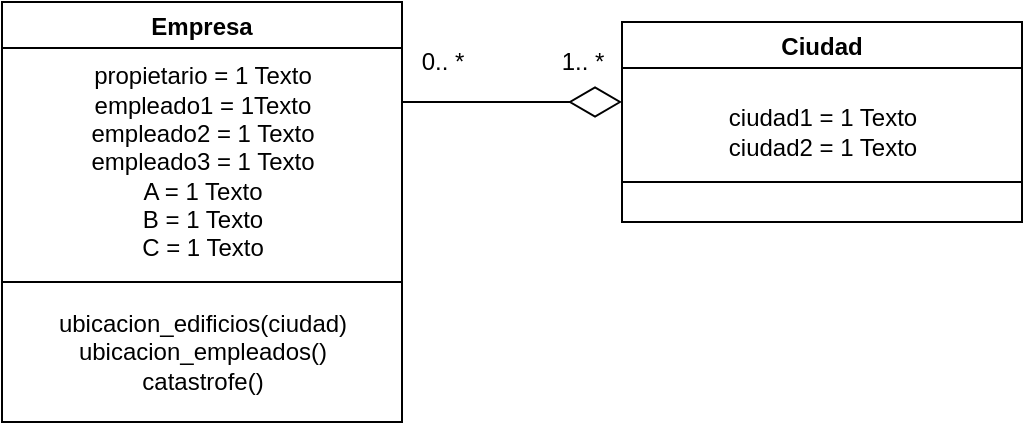 <mxfile>
    <diagram id="0NayRVCZ1NKCX5KpDafI" name="Ejercicio 1">
        <mxGraphModel dx="674" dy="396" grid="1" gridSize="10" guides="1" tooltips="1" connect="1" arrows="1" fold="1" page="1" pageScale="1" pageWidth="827" pageHeight="1169" math="0" shadow="0">
            <root>
                <mxCell id="0"/>
                <mxCell id="1" parent="0"/>
                <mxCell id="2" value="Empresa" style="swimlane;" vertex="1" parent="1">
                    <mxGeometry x="250" y="110" width="200" height="210" as="geometry"/>
                </mxCell>
                <mxCell id="3" value="propietario = 1 Texto&lt;br&gt;empleado1 = 1Texto&lt;br&gt;empleado2 = 1 Texto&lt;br&gt;empleado3 = 1 Texto&lt;br&gt;A = 1 Texto&lt;br&gt;B = 1 Texto&lt;br&gt;C = 1 Texto" style="text;html=1;align=center;verticalAlign=middle;resizable=0;points=[];autosize=1;strokeColor=none;fillColor=none;" vertex="1" parent="2">
                    <mxGeometry x="35" y="30" width="130" height="100" as="geometry"/>
                </mxCell>
                <mxCell id="4" value="" style="endArrow=none;html=1;" edge="1" parent="2">
                    <mxGeometry width="50" height="50" relative="1" as="geometry">
                        <mxPoint y="140" as="sourcePoint"/>
                        <mxPoint x="200" y="140" as="targetPoint"/>
                    </mxGeometry>
                </mxCell>
                <mxCell id="5" value="ubicacion_edificios(ciudad)&lt;br&gt;ubicacion_empleados()&lt;br&gt;catastrofe()" style="text;html=1;align=center;verticalAlign=middle;resizable=0;points=[];autosize=1;strokeColor=none;fillColor=none;" vertex="1" parent="2">
                    <mxGeometry x="20" y="150" width="160" height="50" as="geometry"/>
                </mxCell>
                <mxCell id="6" value="Ciudad" style="swimlane;" vertex="1" parent="1">
                    <mxGeometry x="560" y="120" width="200" height="100" as="geometry"/>
                </mxCell>
                <mxCell id="7" value="ciudad1 = 1 Texto&lt;br&gt;ciudad2 = 1 Texto" style="text;html=1;align=center;verticalAlign=middle;resizable=0;points=[];autosize=1;strokeColor=none;fillColor=none;" vertex="1" parent="6">
                    <mxGeometry x="45" y="40" width="110" height="30" as="geometry"/>
                </mxCell>
                <mxCell id="8" value="" style="endArrow=none;html=1;" edge="1" parent="6">
                    <mxGeometry width="50" height="50" relative="1" as="geometry">
                        <mxPoint y="80" as="sourcePoint"/>
                        <mxPoint x="200" y="80" as="targetPoint"/>
                    </mxGeometry>
                </mxCell>
                <mxCell id="9" value="" style="endArrow=diamondThin;endFill=0;endSize=24;html=1;" edge="1" parent="1">
                    <mxGeometry width="160" relative="1" as="geometry">
                        <mxPoint x="450" y="160" as="sourcePoint"/>
                        <mxPoint x="560" y="160" as="targetPoint"/>
                    </mxGeometry>
                </mxCell>
                <mxCell id="10" value="1.. *" style="text;html=1;align=center;verticalAlign=middle;resizable=0;points=[];autosize=1;strokeColor=none;fillColor=none;" vertex="1" parent="1">
                    <mxGeometry x="520" y="130" width="40" height="20" as="geometry"/>
                </mxCell>
                <mxCell id="11" value="0.. *" style="text;html=1;align=center;verticalAlign=middle;resizable=0;points=[];autosize=1;strokeColor=none;fillColor=none;" vertex="1" parent="1">
                    <mxGeometry x="450" y="130" width="40" height="20" as="geometry"/>
                </mxCell>
            </root>
        </mxGraphModel>
    </diagram>
    <diagram id="ct9F0KVEfMQoD6ZWu8Aq" name="Ejercicio 2">
        <mxGraphModel dx="674" dy="396" grid="1" gridSize="10" guides="1" tooltips="1" connect="1" arrows="1" fold="1" page="1" pageScale="1" pageWidth="827" pageHeight="1169" math="0" shadow="0">
            <root>
                <mxCell id="evVIna1w98HDp0ngcAGh-0"/>
                <mxCell id="evVIna1w98HDp0ngcAGh-1" parent="evVIna1w98HDp0ngcAGh-0"/>
                <mxCell id="evVIna1w98HDp0ngcAGh-2" value="Yang" style="swimlane;" vertex="1" parent="evVIna1w98HDp0ngcAGh-1">
                    <mxGeometry x="380" y="110" width="200" height="90" as="geometry"/>
                </mxCell>
                <mxCell id="evVIna1w98HDp0ngcAGh-5" value="del ()" style="text;html=1;align=center;verticalAlign=middle;resizable=0;points=[];autosize=1;strokeColor=none;fillColor=none;" vertex="1" parent="evVIna1w98HDp0ngcAGh-2">
                    <mxGeometry x="80" y="60" width="40" height="20" as="geometry"/>
                </mxCell>
                <mxCell id="evVIna1w98HDp0ngcAGh-3" value="Yin" style="swimlane;" vertex="1" parent="evVIna1w98HDp0ngcAGh-1">
                    <mxGeometry x="100" y="115" width="200" height="85" as="geometry"/>
                </mxCell>
                <mxCell id="evVIna1w98HDp0ngcAGh-4" value="" style="endArrow=none;html=1;" edge="1" parent="evVIna1w98HDp0ngcAGh-3">
                    <mxGeometry width="50" height="50" relative="1" as="geometry">
                        <mxPoint x="200" y="55" as="sourcePoint"/>
                        <mxPoint y="55" as="targetPoint"/>
                        <Array as="points"/>
                    </mxGeometry>
                </mxCell>
                <mxCell id="evVIna1w98HDp0ngcAGh-6" value="" style="endArrow=none;html=1;entryX=1;entryY=0.5;entryDx=0;entryDy=0;exitX=0;exitY=0.5;exitDx=0;exitDy=0;" edge="1" parent="evVIna1w98HDp0ngcAGh-1" source="evVIna1w98HDp0ngcAGh-2" target="evVIna1w98HDp0ngcAGh-2">
                    <mxGeometry width="50" height="50" relative="1" as="geometry">
                        <mxPoint x="320" y="230" as="sourcePoint"/>
                        <mxPoint x="370" y="180" as="targetPoint"/>
                    </mxGeometry>
                </mxCell>
            </root>
        </mxGraphModel>
    </diagram>
    <diagram id="HScgcp_RwvsJz_Zqr_BN" name="Ejercicio 3">
        <mxGraphModel dx="674" dy="396" grid="1" gridSize="10" guides="1" tooltips="1" connect="1" arrows="1" fold="1" page="1" pageScale="1" pageWidth="827" pageHeight="1169" math="0" shadow="0">
            <root>
                <mxCell id="9J3nuEqYO6UbhswCM7tO-0"/>
                <mxCell id="9J3nuEqYO6UbhswCM7tO-1" parent="9J3nuEqYO6UbhswCM7tO-0"/>
            </root>
        </mxGraphModel>
    </diagram>
</mxfile>
